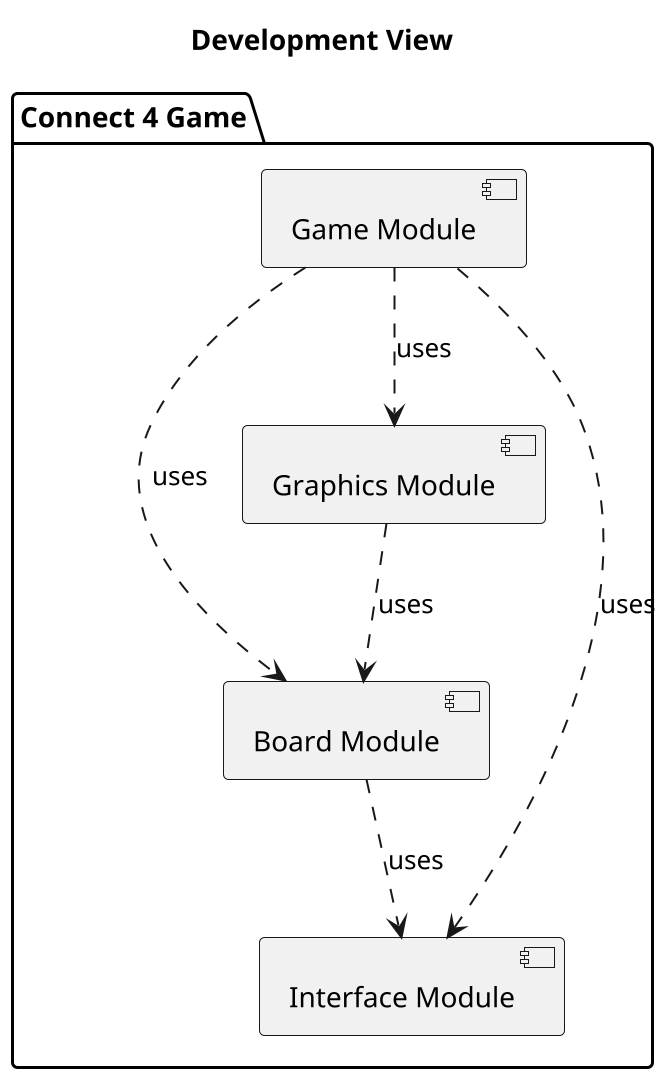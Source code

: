 @startuml
title Development View
scale 2

package "Connect 4 Game" {
  [Game Module]
  [Board Module]
  [Interface Module]
  [Graphics Module]
}

[Game Module] ..> [Board Module] : uses
[Game Module] ..> [Interface Module] : uses
[Game Module] ..> [Graphics Module] : uses

[Board Module] ..> [Interface Module] : uses

[Graphics Module] ..> [Board Module] : uses

@enduml
